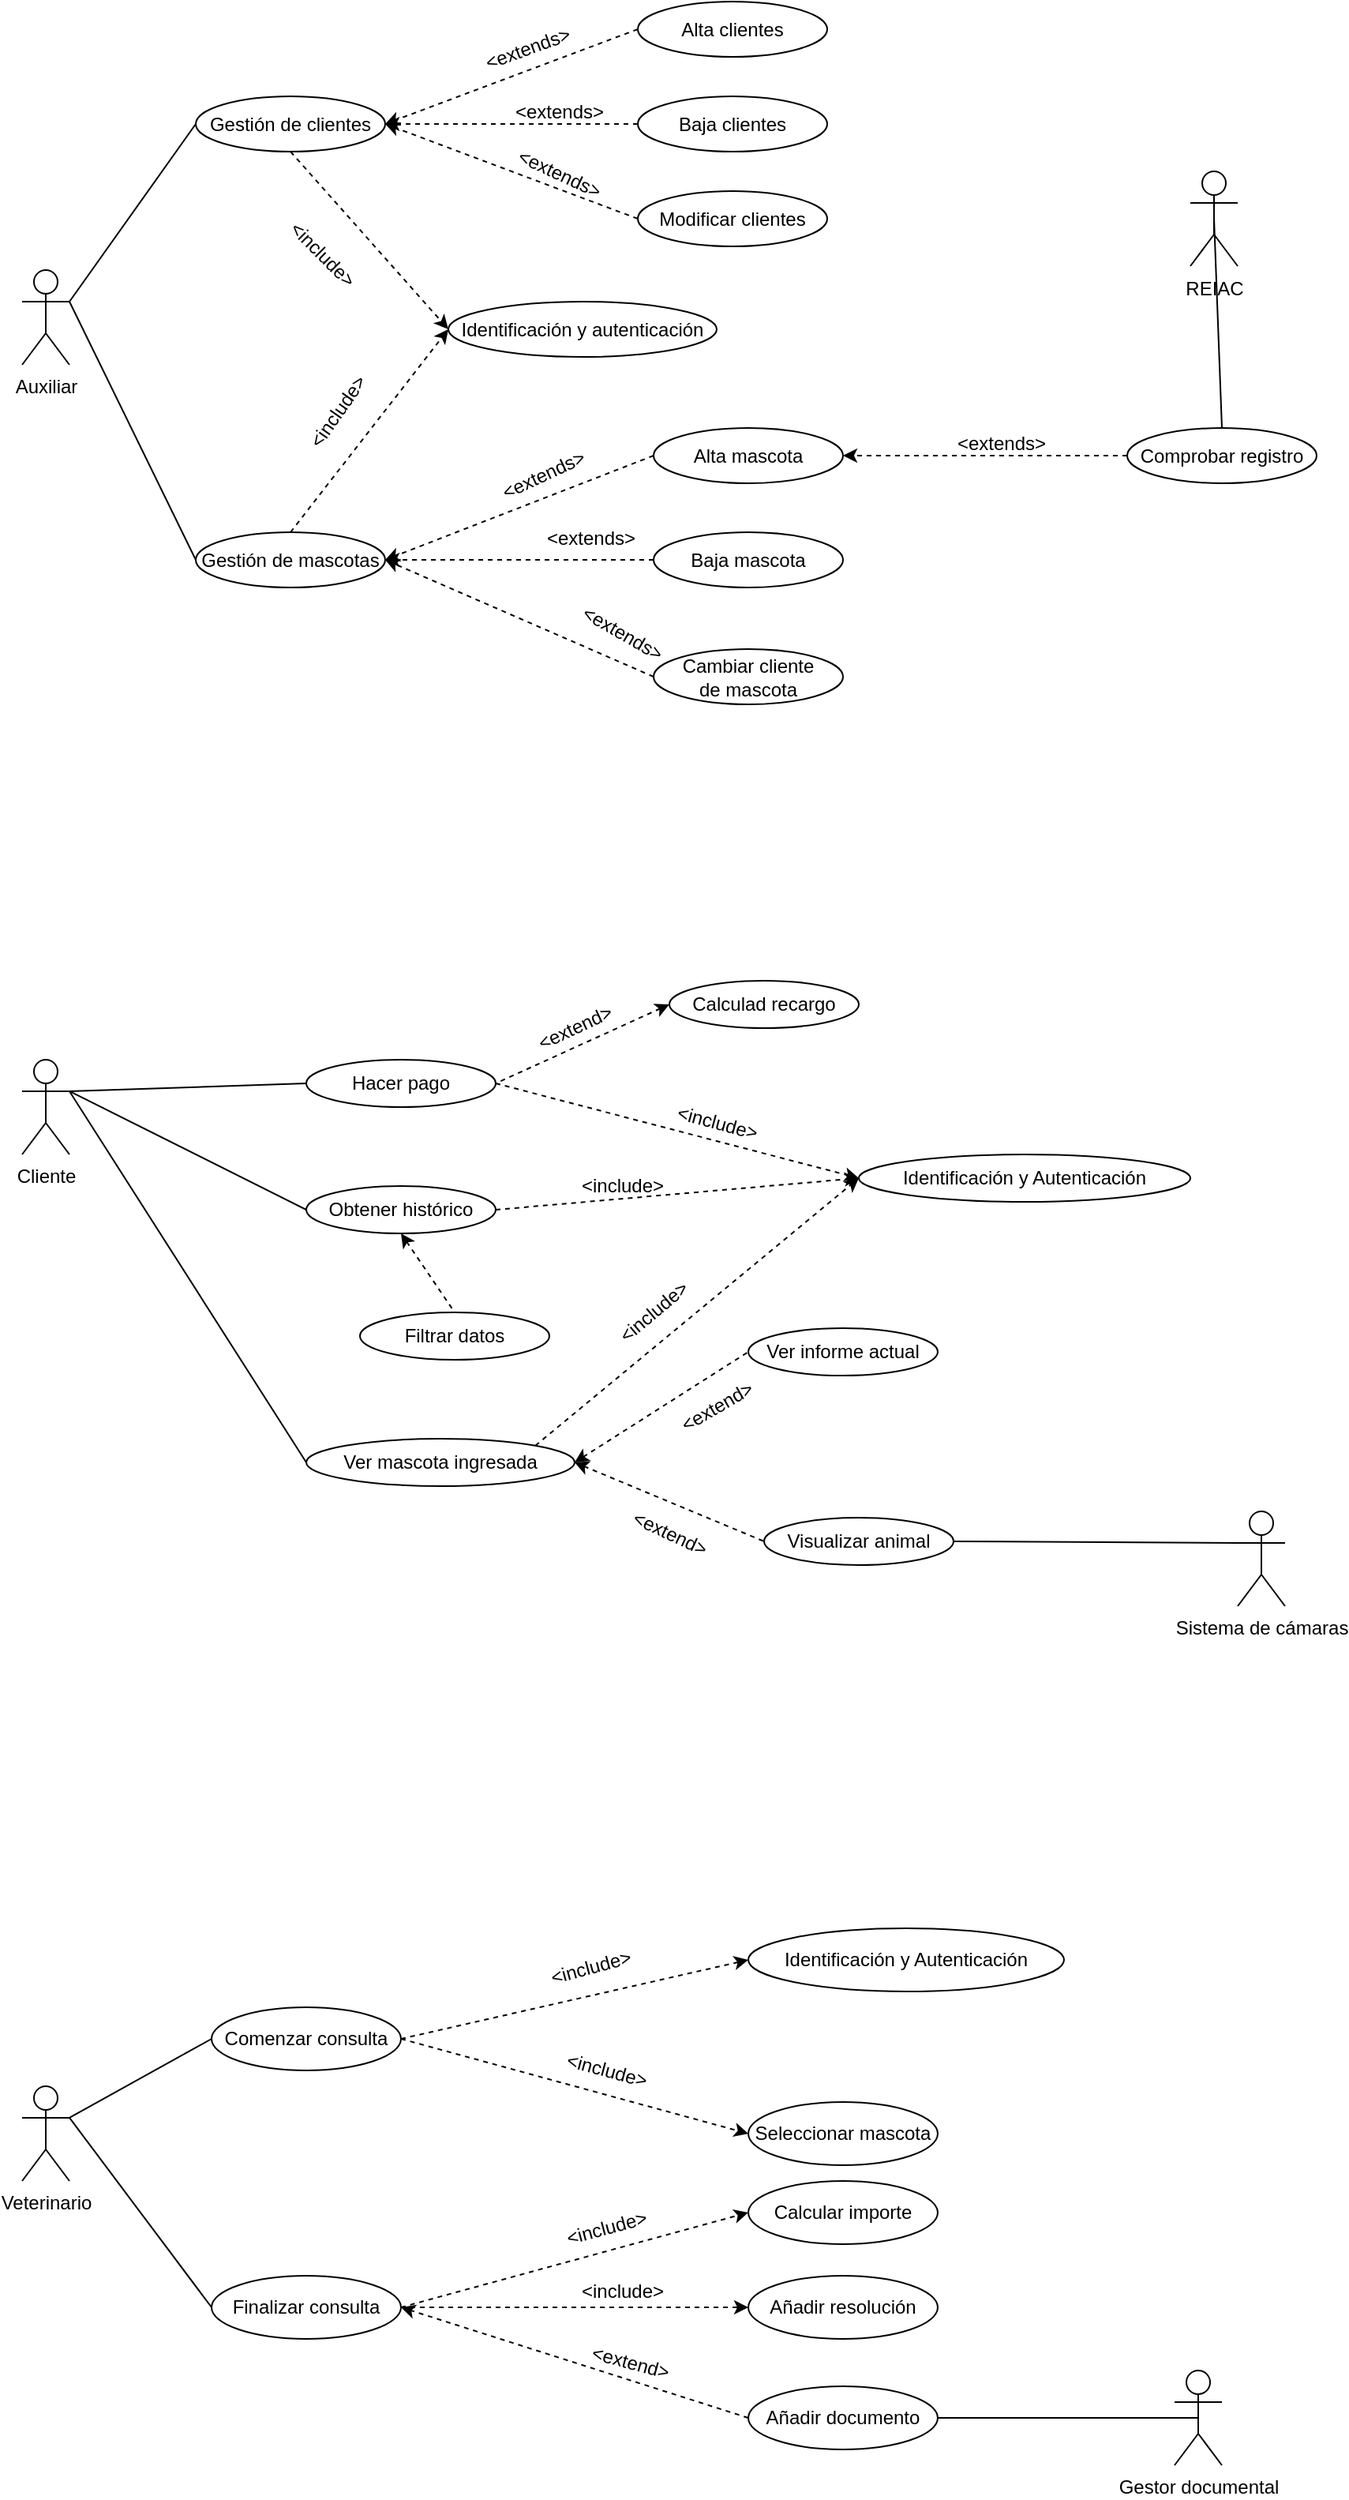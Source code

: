 <mxfile version="20.6.0" type="github">
  <diagram id="RLEyzJB1PJZ5-0Szk-Mc" name="Página-1">
    <mxGraphModel dx="616" dy="1930" grid="1" gridSize="10" guides="1" tooltips="1" connect="1" arrows="1" fold="1" page="1" pageScale="1" pageWidth="827" pageHeight="1169" math="0" shadow="0">
      <root>
        <mxCell id="0" />
        <mxCell id="1" parent="0" />
        <mxCell id="Cv1N3cD7g82HuJOeVrNR-3" style="rounded=0;orthogonalLoop=1;jettySize=auto;html=1;exitX=1;exitY=0.333;exitDx=0;exitDy=0;exitPerimeter=0;entryX=0;entryY=0.5;entryDx=0;entryDy=0;endArrow=none;endFill=0;" edge="1" parent="1" source="VwxQ_DQ9f0KjZOHo4Vuf-15" target="Cv1N3cD7g82HuJOeVrNR-1">
          <mxGeometry relative="1" as="geometry" />
        </mxCell>
        <mxCell id="Cv1N3cD7g82HuJOeVrNR-4" style="rounded=0;orthogonalLoop=1;jettySize=auto;html=1;exitX=1;exitY=0.333;exitDx=0;exitDy=0;exitPerimeter=0;entryX=0;entryY=0.5;entryDx=0;entryDy=0;endArrow=none;endFill=0;" edge="1" parent="1" source="VwxQ_DQ9f0KjZOHo4Vuf-15" target="Cv1N3cD7g82HuJOeVrNR-2">
          <mxGeometry relative="1" as="geometry" />
        </mxCell>
        <mxCell id="VwxQ_DQ9f0KjZOHo4Vuf-15" value="Auxiliar" style="shape=umlActor;verticalLabelPosition=bottom;verticalAlign=top;html=1;outlineConnect=0;" parent="1" vertex="1">
          <mxGeometry x="140" y="60" width="30" height="60" as="geometry" />
        </mxCell>
        <mxCell id="Cv1N3cD7g82HuJOeVrNR-46" style="edgeStyle=none;rounded=0;orthogonalLoop=1;jettySize=auto;html=1;exitX=1;exitY=0.333;exitDx=0;exitDy=0;exitPerimeter=0;entryX=0;entryY=0.5;entryDx=0;entryDy=0;endArrow=none;endFill=0;" edge="1" parent="1" source="VwxQ_DQ9f0KjZOHo4Vuf-17" target="Cv1N3cD7g82HuJOeVrNR-38">
          <mxGeometry relative="1" as="geometry" />
        </mxCell>
        <mxCell id="Cv1N3cD7g82HuJOeVrNR-47" style="edgeStyle=none;rounded=0;orthogonalLoop=1;jettySize=auto;html=1;exitX=1;exitY=0.333;exitDx=0;exitDy=0;exitPerimeter=0;entryX=0;entryY=0.5;entryDx=0;entryDy=0;endArrow=none;endFill=0;" edge="1" parent="1" source="VwxQ_DQ9f0KjZOHo4Vuf-17" target="Cv1N3cD7g82HuJOeVrNR-39">
          <mxGeometry relative="1" as="geometry" />
        </mxCell>
        <mxCell id="Cv1N3cD7g82HuJOeVrNR-48" style="edgeStyle=none;rounded=0;orthogonalLoop=1;jettySize=auto;html=1;exitX=1;exitY=0.333;exitDx=0;exitDy=0;exitPerimeter=0;entryX=0;entryY=0.5;entryDx=0;entryDy=0;endArrow=none;endFill=0;" edge="1" parent="1" source="VwxQ_DQ9f0KjZOHo4Vuf-17" target="Cv1N3cD7g82HuJOeVrNR-41">
          <mxGeometry relative="1" as="geometry" />
        </mxCell>
        <mxCell id="VwxQ_DQ9f0KjZOHo4Vuf-17" value="Cliente" style="shape=umlActor;verticalLabelPosition=bottom;verticalAlign=top;html=1;outlineConnect=0;" parent="1" vertex="1">
          <mxGeometry x="140" y="560" width="30" height="60" as="geometry" />
        </mxCell>
        <mxCell id="Cv1N3cD7g82HuJOeVrNR-86" style="edgeStyle=none;rounded=0;orthogonalLoop=1;jettySize=auto;html=1;exitX=1;exitY=0.333;exitDx=0;exitDy=0;exitPerimeter=0;entryX=0;entryY=0.5;entryDx=0;entryDy=0;startArrow=none;startFill=0;endArrow=none;endFill=0;" edge="1" parent="1" source="cK7Nw2An_eNXXcw6h85e-9" target="Cv1N3cD7g82HuJOeVrNR-66">
          <mxGeometry relative="1" as="geometry" />
        </mxCell>
        <mxCell id="Cv1N3cD7g82HuJOeVrNR-87" style="edgeStyle=none;rounded=0;orthogonalLoop=1;jettySize=auto;html=1;exitX=1;exitY=0.333;exitDx=0;exitDy=0;exitPerimeter=0;entryX=0;entryY=0.5;entryDx=0;entryDy=0;startArrow=none;startFill=0;endArrow=none;endFill=0;" edge="1" parent="1" source="cK7Nw2An_eNXXcw6h85e-9" target="Cv1N3cD7g82HuJOeVrNR-67">
          <mxGeometry relative="1" as="geometry" />
        </mxCell>
        <mxCell id="cK7Nw2An_eNXXcw6h85e-9" value="&lt;div&gt;Veterinario&lt;/div&gt;" style="shape=umlActor;verticalLabelPosition=bottom;verticalAlign=top;html=1;outlineConnect=0;" parent="1" vertex="1">
          <mxGeometry x="140" y="1210" width="30" height="60" as="geometry" />
        </mxCell>
        <mxCell id="Cv1N3cD7g82HuJOeVrNR-15" style="rounded=0;orthogonalLoop=1;jettySize=auto;html=1;exitX=0;exitY=0.5;exitDx=0;exitDy=0;entryX=1;entryY=0.5;entryDx=0;entryDy=0;dashed=1;" edge="1" parent="1" source="Cv1N3cD7g82HuJOeVrNR-5" target="Cv1N3cD7g82HuJOeVrNR-1">
          <mxGeometry relative="1" as="geometry" />
        </mxCell>
        <mxCell id="Cv1N3cD7g82HuJOeVrNR-16" style="rounded=0;orthogonalLoop=1;jettySize=auto;html=1;exitX=0;exitY=0.5;exitDx=0;exitDy=0;entryX=1;entryY=0.5;entryDx=0;entryDy=0;dashed=1;" edge="1" parent="1" source="Cv1N3cD7g82HuJOeVrNR-6" target="Cv1N3cD7g82HuJOeVrNR-1">
          <mxGeometry relative="1" as="geometry" />
        </mxCell>
        <mxCell id="Cv1N3cD7g82HuJOeVrNR-17" style="rounded=0;orthogonalLoop=1;jettySize=auto;html=1;exitX=0;exitY=0.5;exitDx=0;exitDy=0;entryX=1;entryY=0.5;entryDx=0;entryDy=0;dashed=1;" edge="1" parent="1" source="Cv1N3cD7g82HuJOeVrNR-7" target="Cv1N3cD7g82HuJOeVrNR-1">
          <mxGeometry relative="1" as="geometry" />
        </mxCell>
        <mxCell id="Cv1N3cD7g82HuJOeVrNR-18" style="rounded=0;orthogonalLoop=1;jettySize=auto;html=1;exitX=0.5;exitY=1;exitDx=0;exitDy=0;entryX=0;entryY=0.5;entryDx=0;entryDy=0;dashed=1;" edge="1" parent="1" source="Cv1N3cD7g82HuJOeVrNR-1" target="Cv1N3cD7g82HuJOeVrNR-8">
          <mxGeometry relative="1" as="geometry" />
        </mxCell>
        <mxCell id="Cv1N3cD7g82HuJOeVrNR-1" value="Gestión de clientes" style="ellipse;whiteSpace=wrap;html=1;" vertex="1" parent="1">
          <mxGeometry x="250" y="-50" width="120" height="35" as="geometry" />
        </mxCell>
        <mxCell id="Cv1N3cD7g82HuJOeVrNR-13" style="rounded=0;orthogonalLoop=1;jettySize=auto;html=1;exitX=0;exitY=0.5;exitDx=0;exitDy=0;entryX=1;entryY=0.5;entryDx=0;entryDy=0;dashed=1;" edge="1" parent="1" source="Cv1N3cD7g82HuJOeVrNR-11" target="Cv1N3cD7g82HuJOeVrNR-2">
          <mxGeometry relative="1" as="geometry" />
        </mxCell>
        <mxCell id="Cv1N3cD7g82HuJOeVrNR-14" style="rounded=0;orthogonalLoop=1;jettySize=auto;html=1;exitX=0;exitY=0.5;exitDx=0;exitDy=0;entryX=1;entryY=0.5;entryDx=0;entryDy=0;dashed=1;" edge="1" parent="1" source="Cv1N3cD7g82HuJOeVrNR-10" target="Cv1N3cD7g82HuJOeVrNR-2">
          <mxGeometry relative="1" as="geometry" />
        </mxCell>
        <mxCell id="Cv1N3cD7g82HuJOeVrNR-19" style="rounded=0;orthogonalLoop=1;jettySize=auto;html=1;exitX=0.5;exitY=0;exitDx=0;exitDy=0;entryX=0;entryY=0.5;entryDx=0;entryDy=0;dashed=1;" edge="1" parent="1" source="Cv1N3cD7g82HuJOeVrNR-2" target="Cv1N3cD7g82HuJOeVrNR-8">
          <mxGeometry relative="1" as="geometry" />
        </mxCell>
        <mxCell id="Cv1N3cD7g82HuJOeVrNR-2" value="Gestión de mascotas" style="ellipse;whiteSpace=wrap;html=1;" vertex="1" parent="1">
          <mxGeometry x="250" y="226" width="120" height="35" as="geometry" />
        </mxCell>
        <mxCell id="Cv1N3cD7g82HuJOeVrNR-5" value="Alta clientes" style="ellipse;whiteSpace=wrap;html=1;" vertex="1" parent="1">
          <mxGeometry x="530" y="-110" width="120" height="35" as="geometry" />
        </mxCell>
        <mxCell id="Cv1N3cD7g82HuJOeVrNR-6" value="Baja clientes" style="ellipse;whiteSpace=wrap;html=1;" vertex="1" parent="1">
          <mxGeometry x="530" y="-50" width="120" height="35" as="geometry" />
        </mxCell>
        <mxCell id="Cv1N3cD7g82HuJOeVrNR-7" value="Modificar clientes" style="ellipse;whiteSpace=wrap;html=1;" vertex="1" parent="1">
          <mxGeometry x="530" y="10" width="120" height="35" as="geometry" />
        </mxCell>
        <mxCell id="Cv1N3cD7g82HuJOeVrNR-8" value="Identificación y autenticación" style="ellipse;whiteSpace=wrap;html=1;" vertex="1" parent="1">
          <mxGeometry x="410" y="80" width="170" height="35" as="geometry" />
        </mxCell>
        <mxCell id="Cv1N3cD7g82HuJOeVrNR-9" value="&lt;div&gt;Alta mascota&lt;/div&gt;" style="ellipse;whiteSpace=wrap;html=1;" vertex="1" parent="1">
          <mxGeometry x="540" y="160" width="120" height="35" as="geometry" />
        </mxCell>
        <mxCell id="Cv1N3cD7g82HuJOeVrNR-10" value="&lt;div&gt;Cambiar cliente&lt;/div&gt;&lt;div&gt;de mascota&lt;br&gt;&lt;/div&gt;" style="ellipse;whiteSpace=wrap;html=1;" vertex="1" parent="1">
          <mxGeometry x="540" y="300" width="120" height="35" as="geometry" />
        </mxCell>
        <mxCell id="Cv1N3cD7g82HuJOeVrNR-11" value="Baja mascota" style="ellipse;whiteSpace=wrap;html=1;" vertex="1" parent="1">
          <mxGeometry x="540" y="226" width="120" height="35" as="geometry" />
        </mxCell>
        <mxCell id="Cv1N3cD7g82HuJOeVrNR-25" style="edgeStyle=none;rounded=0;orthogonalLoop=1;jettySize=auto;html=1;exitX=0;exitY=0.5;exitDx=0;exitDy=0;entryX=1;entryY=0.5;entryDx=0;entryDy=0;dashed=1;" edge="1" parent="1" source="Cv1N3cD7g82HuJOeVrNR-20" target="Cv1N3cD7g82HuJOeVrNR-9">
          <mxGeometry relative="1" as="geometry" />
        </mxCell>
        <mxCell id="Cv1N3cD7g82HuJOeVrNR-20" value="Comprobar registro" style="ellipse;whiteSpace=wrap;html=1;" vertex="1" parent="1">
          <mxGeometry x="840" y="160" width="120" height="35" as="geometry" />
        </mxCell>
        <mxCell id="Cv1N3cD7g82HuJOeVrNR-36" style="edgeStyle=none;rounded=0;orthogonalLoop=1;jettySize=auto;html=1;exitX=0.5;exitY=0.5;exitDx=0;exitDy=0;exitPerimeter=0;entryX=0.5;entryY=0;entryDx=0;entryDy=0;endArrow=none;endFill=0;" edge="1" parent="1" source="Cv1N3cD7g82HuJOeVrNR-22" target="Cv1N3cD7g82HuJOeVrNR-20">
          <mxGeometry relative="1" as="geometry" />
        </mxCell>
        <mxCell id="Cv1N3cD7g82HuJOeVrNR-22" value="REIAC" style="shape=umlActor;verticalLabelPosition=bottom;verticalAlign=top;html=1;outlineConnect=0;" vertex="1" parent="1">
          <mxGeometry x="880" y="-2.5" width="30" height="60" as="geometry" />
        </mxCell>
        <mxCell id="Cv1N3cD7g82HuJOeVrNR-26" value="&amp;lt;include&amp;gt;" style="text;html=1;align=center;verticalAlign=middle;resizable=0;points=[];autosize=1;strokeColor=none;fillColor=none;rotation=45;" vertex="1" parent="1">
          <mxGeometry x="290" y="35" width="80" height="30" as="geometry" />
        </mxCell>
        <mxCell id="Cv1N3cD7g82HuJOeVrNR-27" value="&amp;lt;include&amp;gt;" style="text;html=1;align=center;verticalAlign=middle;resizable=0;points=[];autosize=1;strokeColor=none;fillColor=none;rotation=-55;" vertex="1" parent="1">
          <mxGeometry x="300" y="135" width="80" height="30" as="geometry" />
        </mxCell>
        <mxCell id="Cv1N3cD7g82HuJOeVrNR-12" style="rounded=0;orthogonalLoop=1;jettySize=auto;html=1;exitX=0;exitY=0.5;exitDx=0;exitDy=0;entryX=1;entryY=0.5;entryDx=0;entryDy=0;dashed=1;" edge="1" parent="1" source="Cv1N3cD7g82HuJOeVrNR-9" target="Cv1N3cD7g82HuJOeVrNR-2">
          <mxGeometry relative="1" as="geometry" />
        </mxCell>
        <mxCell id="Cv1N3cD7g82HuJOeVrNR-28" value="&amp;lt;extends&amp;gt;" style="text;html=1;align=center;verticalAlign=middle;resizable=0;points=[];autosize=1;strokeColor=none;fillColor=none;rotation=25;" vertex="1" parent="1">
          <mxGeometry x="440" y="-16" width="80" height="30" as="geometry" />
        </mxCell>
        <mxCell id="Cv1N3cD7g82HuJOeVrNR-29" value="&amp;lt;extends&amp;gt;" style="text;html=1;align=center;verticalAlign=middle;resizable=0;points=[];autosize=1;strokeColor=none;fillColor=none;" vertex="1" parent="1">
          <mxGeometry x="440" y="-55" width="80" height="30" as="geometry" />
        </mxCell>
        <mxCell id="Cv1N3cD7g82HuJOeVrNR-30" value="&amp;lt;extends&amp;gt;" style="text;html=1;align=center;verticalAlign=middle;resizable=0;points=[];autosize=1;strokeColor=none;fillColor=none;rotation=-20;" vertex="1" parent="1">
          <mxGeometry x="420" y="-95" width="80" height="30" as="geometry" />
        </mxCell>
        <mxCell id="Cv1N3cD7g82HuJOeVrNR-31" value="&amp;lt;extends&amp;gt;" style="text;html=1;align=center;verticalAlign=middle;resizable=0;points=[];autosize=1;strokeColor=none;fillColor=none;" vertex="1" parent="1">
          <mxGeometry x="720" y="155" width="80" height="30" as="geometry" />
        </mxCell>
        <mxCell id="Cv1N3cD7g82HuJOeVrNR-33" value="&amp;lt;extends&amp;gt;" style="text;html=1;align=center;verticalAlign=middle;resizable=0;points=[];autosize=1;strokeColor=none;fillColor=none;rotation=-25;" vertex="1" parent="1">
          <mxGeometry x="430" y="175" width="80" height="30" as="geometry" />
        </mxCell>
        <mxCell id="Cv1N3cD7g82HuJOeVrNR-34" value="&amp;lt;extends&amp;gt;" style="text;html=1;align=center;verticalAlign=middle;resizable=0;points=[];autosize=1;strokeColor=none;fillColor=none;" vertex="1" parent="1">
          <mxGeometry x="460" y="215" width="80" height="30" as="geometry" />
        </mxCell>
        <mxCell id="Cv1N3cD7g82HuJOeVrNR-35" value="&amp;lt;extends&amp;gt;" style="text;html=1;align=center;verticalAlign=middle;resizable=0;points=[];autosize=1;strokeColor=none;fillColor=none;rotation=30;" vertex="1" parent="1">
          <mxGeometry x="480" y="275" width="80" height="30" as="geometry" />
        </mxCell>
        <mxCell id="Cv1N3cD7g82HuJOeVrNR-59" style="edgeStyle=none;rounded=0;orthogonalLoop=1;jettySize=auto;html=1;exitX=1;exitY=0.5;exitDx=0;exitDy=0;entryX=0;entryY=0.5;entryDx=0;entryDy=0;startArrow=none;startFill=0;endArrow=classic;endFill=1;dashed=1;" edge="1" parent="1" source="Cv1N3cD7g82HuJOeVrNR-38" target="Cv1N3cD7g82HuJOeVrNR-52">
          <mxGeometry relative="1" as="geometry" />
        </mxCell>
        <mxCell id="Cv1N3cD7g82HuJOeVrNR-38" value="Hacer pago" style="ellipse;whiteSpace=wrap;html=1;" vertex="1" parent="1">
          <mxGeometry x="320" y="560" width="120" height="30" as="geometry" />
        </mxCell>
        <mxCell id="Cv1N3cD7g82HuJOeVrNR-58" style="edgeStyle=none;rounded=0;orthogonalLoop=1;jettySize=auto;html=1;exitX=1;exitY=0.5;exitDx=0;exitDy=0;entryX=0;entryY=0.5;entryDx=0;entryDy=0;startArrow=none;startFill=0;endArrow=classic;endFill=1;dashed=1;" edge="1" parent="1" source="Cv1N3cD7g82HuJOeVrNR-39" target="Cv1N3cD7g82HuJOeVrNR-52">
          <mxGeometry relative="1" as="geometry" />
        </mxCell>
        <mxCell id="Cv1N3cD7g82HuJOeVrNR-39" value="Obtener histórico" style="ellipse;whiteSpace=wrap;html=1;" vertex="1" parent="1">
          <mxGeometry x="320" y="640" width="120" height="30" as="geometry" />
        </mxCell>
        <mxCell id="Cv1N3cD7g82HuJOeVrNR-49" style="edgeStyle=none;rounded=0;orthogonalLoop=1;jettySize=auto;html=1;exitX=0.5;exitY=1;exitDx=0;exitDy=0;entryX=0.5;entryY=0;entryDx=0;entryDy=0;endArrow=none;endFill=0;dashed=1;startArrow=classic;startFill=1;" edge="1" parent="1" source="Cv1N3cD7g82HuJOeVrNR-39" target="Cv1N3cD7g82HuJOeVrNR-40">
          <mxGeometry relative="1" as="geometry" />
        </mxCell>
        <mxCell id="Cv1N3cD7g82HuJOeVrNR-40" value="Filtrar datos" style="ellipse;whiteSpace=wrap;html=1;" vertex="1" parent="1">
          <mxGeometry x="354" y="720" width="120" height="30" as="geometry" />
        </mxCell>
        <mxCell id="Cv1N3cD7g82HuJOeVrNR-53" style="edgeStyle=none;rounded=0;orthogonalLoop=1;jettySize=auto;html=1;exitX=1;exitY=0.5;exitDx=0;exitDy=0;entryX=0;entryY=0.5;entryDx=0;entryDy=0;dashed=1;startArrow=classic;startFill=1;endArrow=none;endFill=0;" edge="1" parent="1" source="Cv1N3cD7g82HuJOeVrNR-41" target="Cv1N3cD7g82HuJOeVrNR-44">
          <mxGeometry relative="1" as="geometry" />
        </mxCell>
        <mxCell id="Cv1N3cD7g82HuJOeVrNR-54" style="edgeStyle=none;rounded=0;orthogonalLoop=1;jettySize=auto;html=1;exitX=1;exitY=0.5;exitDx=0;exitDy=0;entryX=0;entryY=0.5;entryDx=0;entryDy=0;dashed=1;startArrow=classic;startFill=1;endArrow=none;endFill=0;" edge="1" parent="1" source="Cv1N3cD7g82HuJOeVrNR-41" target="Cv1N3cD7g82HuJOeVrNR-45">
          <mxGeometry relative="1" as="geometry" />
        </mxCell>
        <mxCell id="Cv1N3cD7g82HuJOeVrNR-57" style="edgeStyle=none;rounded=0;orthogonalLoop=1;jettySize=auto;html=1;exitX=1;exitY=0;exitDx=0;exitDy=0;entryX=0;entryY=0.5;entryDx=0;entryDy=0;startArrow=none;startFill=0;endArrow=classic;endFill=1;dashed=1;" edge="1" parent="1" source="Cv1N3cD7g82HuJOeVrNR-41" target="Cv1N3cD7g82HuJOeVrNR-52">
          <mxGeometry relative="1" as="geometry" />
        </mxCell>
        <mxCell id="Cv1N3cD7g82HuJOeVrNR-41" value="Ver mascota ingresada" style="ellipse;whiteSpace=wrap;html=1;" vertex="1" parent="1">
          <mxGeometry x="320" y="800" width="170" height="30" as="geometry" />
        </mxCell>
        <mxCell id="Cv1N3cD7g82HuJOeVrNR-51" style="edgeStyle=none;rounded=0;orthogonalLoop=1;jettySize=auto;html=1;exitX=0;exitY=0.5;exitDx=0;exitDy=0;entryX=1;entryY=0.5;entryDx=0;entryDy=0;dashed=1;startArrow=classic;startFill=1;endArrow=none;endFill=0;" edge="1" parent="1" source="Cv1N3cD7g82HuJOeVrNR-42" target="Cv1N3cD7g82HuJOeVrNR-38">
          <mxGeometry relative="1" as="geometry" />
        </mxCell>
        <mxCell id="Cv1N3cD7g82HuJOeVrNR-42" value="Calculad recargo" style="ellipse;whiteSpace=wrap;html=1;" vertex="1" parent="1">
          <mxGeometry x="550" y="510" width="120" height="30" as="geometry" />
        </mxCell>
        <mxCell id="Cv1N3cD7g82HuJOeVrNR-44" value="Ver informe actual" style="ellipse;whiteSpace=wrap;html=1;" vertex="1" parent="1">
          <mxGeometry x="600" y="730" width="120" height="30" as="geometry" />
        </mxCell>
        <mxCell id="Cv1N3cD7g82HuJOeVrNR-45" value="Visualizar animal" style="ellipse;whiteSpace=wrap;html=1;" vertex="1" parent="1">
          <mxGeometry x="610" y="850" width="120" height="30" as="geometry" />
        </mxCell>
        <mxCell id="Cv1N3cD7g82HuJOeVrNR-52" value="Identificación y Autenticación" style="ellipse;whiteSpace=wrap;html=1;" vertex="1" parent="1">
          <mxGeometry x="670" y="620" width="210" height="30" as="geometry" />
        </mxCell>
        <mxCell id="Cv1N3cD7g82HuJOeVrNR-56" style="edgeStyle=none;orthogonalLoop=1;jettySize=auto;html=1;exitX=0;exitY=0.333;exitDx=0;exitDy=0;exitPerimeter=0;entryX=1;entryY=0.5;entryDx=0;entryDy=0;startArrow=none;startFill=0;endArrow=none;endFill=0;rounded=0;" edge="1" parent="1" source="Cv1N3cD7g82HuJOeVrNR-55" target="Cv1N3cD7g82HuJOeVrNR-45">
          <mxGeometry relative="1" as="geometry" />
        </mxCell>
        <mxCell id="Cv1N3cD7g82HuJOeVrNR-55" value="Sistema de cámaras" style="shape=umlActor;verticalLabelPosition=bottom;verticalAlign=top;html=1;outlineConnect=0;" vertex="1" parent="1">
          <mxGeometry x="910" y="846" width="30" height="60" as="geometry" />
        </mxCell>
        <mxCell id="Cv1N3cD7g82HuJOeVrNR-60" value="&amp;lt;include&amp;gt;" style="text;html=1;align=center;verticalAlign=middle;resizable=0;points=[];autosize=1;strokeColor=none;fillColor=none;rotation=15;" vertex="1" parent="1">
          <mxGeometry x="540" y="585" width="80" height="30" as="geometry" />
        </mxCell>
        <mxCell id="Cv1N3cD7g82HuJOeVrNR-61" value="&amp;lt;extend&amp;gt;" style="text;html=1;align=center;verticalAlign=middle;resizable=0;points=[];autosize=1;strokeColor=none;fillColor=none;rotation=-25;" vertex="1" parent="1">
          <mxGeometry x="455" y="525" width="70" height="30" as="geometry" />
        </mxCell>
        <mxCell id="Cv1N3cD7g82HuJOeVrNR-62" value="&amp;lt;extend&amp;gt;" style="text;html=1;align=center;verticalAlign=middle;resizable=0;points=[];autosize=1;strokeColor=none;fillColor=none;rotation=-30;rounded=0;" vertex="1" parent="1">
          <mxGeometry x="545" y="765" width="70" height="30" as="geometry" />
        </mxCell>
        <mxCell id="Cv1N3cD7g82HuJOeVrNR-63" value="&amp;lt;extend&amp;gt;" style="text;html=1;align=center;verticalAlign=middle;resizable=0;points=[];autosize=1;strokeColor=none;fillColor=none;rotation=25;" vertex="1" parent="1">
          <mxGeometry x="515" y="845" width="70" height="30" as="geometry" />
        </mxCell>
        <mxCell id="Cv1N3cD7g82HuJOeVrNR-64" value="&amp;lt;include&amp;gt;" style="text;html=1;align=center;verticalAlign=middle;resizable=0;points=[];autosize=1;strokeColor=none;fillColor=none;" vertex="1" parent="1">
          <mxGeometry x="480" y="625" width="80" height="30" as="geometry" />
        </mxCell>
        <mxCell id="Cv1N3cD7g82HuJOeVrNR-65" value="&amp;lt;include&amp;gt;" style="text;html=1;align=center;verticalAlign=middle;resizable=0;points=[];autosize=1;strokeColor=none;fillColor=none;rotation=-40;" vertex="1" parent="1">
          <mxGeometry x="500" y="705" width="80" height="30" as="geometry" />
        </mxCell>
        <mxCell id="Cv1N3cD7g82HuJOeVrNR-78" style="edgeStyle=none;rounded=0;orthogonalLoop=1;jettySize=auto;html=1;exitX=1;exitY=0.5;exitDx=0;exitDy=0;entryX=0;entryY=0.5;entryDx=0;entryDy=0;dashed=1;startArrow=none;startFill=0;endArrow=classic;endFill=1;" edge="1" parent="1" source="Cv1N3cD7g82HuJOeVrNR-66" target="Cv1N3cD7g82HuJOeVrNR-68">
          <mxGeometry relative="1" as="geometry" />
        </mxCell>
        <mxCell id="Cv1N3cD7g82HuJOeVrNR-79" style="edgeStyle=none;rounded=0;orthogonalLoop=1;jettySize=auto;html=1;exitX=1;exitY=0.5;exitDx=0;exitDy=0;entryX=0;entryY=0.5;entryDx=0;entryDy=0;dashed=1;startArrow=none;startFill=0;endArrow=classic;endFill=1;" edge="1" parent="1" source="Cv1N3cD7g82HuJOeVrNR-66" target="Cv1N3cD7g82HuJOeVrNR-69">
          <mxGeometry relative="1" as="geometry" />
        </mxCell>
        <mxCell id="Cv1N3cD7g82HuJOeVrNR-66" value="Comenzar consulta" style="ellipse;whiteSpace=wrap;html=1;rounded=0;" vertex="1" parent="1">
          <mxGeometry x="260" y="1160" width="120" height="40" as="geometry" />
        </mxCell>
        <mxCell id="Cv1N3cD7g82HuJOeVrNR-76" style="edgeStyle=none;rounded=0;orthogonalLoop=1;jettySize=auto;html=1;exitX=1;exitY=0.5;exitDx=0;exitDy=0;entryX=0;entryY=0.5;entryDx=0;entryDy=0;dashed=1;startArrow=none;startFill=0;endArrow=classic;endFill=1;" edge="1" parent="1" source="Cv1N3cD7g82HuJOeVrNR-67" target="Cv1N3cD7g82HuJOeVrNR-71">
          <mxGeometry relative="1" as="geometry" />
        </mxCell>
        <mxCell id="Cv1N3cD7g82HuJOeVrNR-77" style="edgeStyle=none;rounded=0;orthogonalLoop=1;jettySize=auto;html=1;exitX=1;exitY=0.5;exitDx=0;exitDy=0;entryX=0;entryY=0.5;entryDx=0;entryDy=0;dashed=1;startArrow=none;startFill=0;endArrow=classic;endFill=1;" edge="1" parent="1" source="Cv1N3cD7g82HuJOeVrNR-67" target="Cv1N3cD7g82HuJOeVrNR-70">
          <mxGeometry relative="1" as="geometry" />
        </mxCell>
        <mxCell id="Cv1N3cD7g82HuJOeVrNR-67" value="Finalizar consulta" style="ellipse;whiteSpace=wrap;html=1;rounded=0;" vertex="1" parent="1">
          <mxGeometry x="260" y="1330" width="120" height="40" as="geometry" />
        </mxCell>
        <mxCell id="Cv1N3cD7g82HuJOeVrNR-68" value="Identificación y Autenticación" style="ellipse;whiteSpace=wrap;html=1;rounded=0;" vertex="1" parent="1">
          <mxGeometry x="600" y="1110" width="200" height="40" as="geometry" />
        </mxCell>
        <mxCell id="Cv1N3cD7g82HuJOeVrNR-69" value="Seleccionar mascota" style="ellipse;whiteSpace=wrap;html=1;rounded=0;" vertex="1" parent="1">
          <mxGeometry x="600" y="1220" width="120" height="40" as="geometry" />
        </mxCell>
        <mxCell id="Cv1N3cD7g82HuJOeVrNR-70" value="Calcular importe" style="ellipse;whiteSpace=wrap;html=1;rounded=0;" vertex="1" parent="1">
          <mxGeometry x="600" y="1270" width="120" height="40" as="geometry" />
        </mxCell>
        <mxCell id="Cv1N3cD7g82HuJOeVrNR-71" value="Añadir resolución" style="ellipse;whiteSpace=wrap;html=1;rounded=0;" vertex="1" parent="1">
          <mxGeometry x="600" y="1330" width="120" height="40" as="geometry" />
        </mxCell>
        <mxCell id="Cv1N3cD7g82HuJOeVrNR-75" style="edgeStyle=none;rounded=0;orthogonalLoop=1;jettySize=auto;html=1;exitX=0;exitY=0.5;exitDx=0;exitDy=0;entryX=1;entryY=0.5;entryDx=0;entryDy=0;dashed=1;startArrow=none;startFill=0;endArrow=classic;endFill=1;" edge="1" parent="1" source="Cv1N3cD7g82HuJOeVrNR-72" target="Cv1N3cD7g82HuJOeVrNR-67">
          <mxGeometry relative="1" as="geometry" />
        </mxCell>
        <mxCell id="Cv1N3cD7g82HuJOeVrNR-80" style="edgeStyle=none;rounded=0;orthogonalLoop=1;jettySize=auto;html=1;exitX=1;exitY=0.5;exitDx=0;exitDy=0;entryX=0.5;entryY=0.5;entryDx=0;entryDy=0;entryPerimeter=0;startArrow=none;startFill=0;endArrow=none;endFill=0;" edge="1" parent="1" source="Cv1N3cD7g82HuJOeVrNR-72" target="Cv1N3cD7g82HuJOeVrNR-73">
          <mxGeometry relative="1" as="geometry" />
        </mxCell>
        <mxCell id="Cv1N3cD7g82HuJOeVrNR-72" value="Añadir documento" style="ellipse;whiteSpace=wrap;html=1;rounded=0;" vertex="1" parent="1">
          <mxGeometry x="600" y="1400" width="120" height="40" as="geometry" />
        </mxCell>
        <mxCell id="Cv1N3cD7g82HuJOeVrNR-73" value="Gestor documental" style="shape=umlActor;verticalLabelPosition=bottom;verticalAlign=top;html=1;outlineConnect=0;" vertex="1" parent="1">
          <mxGeometry x="870" y="1390" width="30" height="60" as="geometry" />
        </mxCell>
        <mxCell id="Cv1N3cD7g82HuJOeVrNR-81" value="&amp;lt;include&amp;gt;" style="text;html=1;align=center;verticalAlign=middle;resizable=0;points=[];autosize=1;strokeColor=none;fillColor=none;rotation=-15;" vertex="1" parent="1">
          <mxGeometry x="460" y="1120" width="80" height="30" as="geometry" />
        </mxCell>
        <mxCell id="Cv1N3cD7g82HuJOeVrNR-82" value="&amp;lt;include&amp;gt;" style="text;html=1;align=center;verticalAlign=middle;resizable=0;points=[];autosize=1;strokeColor=none;fillColor=none;rotation=15;" vertex="1" parent="1">
          <mxGeometry x="470" y="1185" width="80" height="30" as="geometry" />
        </mxCell>
        <mxCell id="Cv1N3cD7g82HuJOeVrNR-83" value="&amp;lt;include&amp;gt;" style="text;html=1;align=center;verticalAlign=middle;resizable=0;points=[];autosize=1;strokeColor=none;fillColor=none;rotation=-15;" vertex="1" parent="1">
          <mxGeometry x="470" y="1285" width="80" height="30" as="geometry" />
        </mxCell>
        <mxCell id="Cv1N3cD7g82HuJOeVrNR-84" value="&amp;lt;include&amp;gt;" style="text;html=1;align=center;verticalAlign=middle;resizable=0;points=[];autosize=1;strokeColor=none;fillColor=none;" vertex="1" parent="1">
          <mxGeometry x="480" y="1325" width="80" height="30" as="geometry" />
        </mxCell>
        <mxCell id="Cv1N3cD7g82HuJOeVrNR-85" value="&amp;lt;extend&amp;gt;" style="text;html=1;align=center;verticalAlign=middle;resizable=0;points=[];autosize=1;strokeColor=none;fillColor=none;rotation=15;" vertex="1" parent="1">
          <mxGeometry x="490" y="1370" width="70" height="30" as="geometry" />
        </mxCell>
      </root>
    </mxGraphModel>
  </diagram>
</mxfile>
